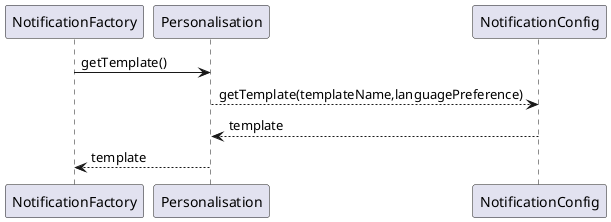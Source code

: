 @startuml
NotificationFactory -> Personalisation: getTemplate()
Personalisation --> NotificationConfig: getTemplate(templateName,languagePreference)
NotificationConfig --> Personalisation : template
Personalisation --> NotificationFactory : template
@enduml